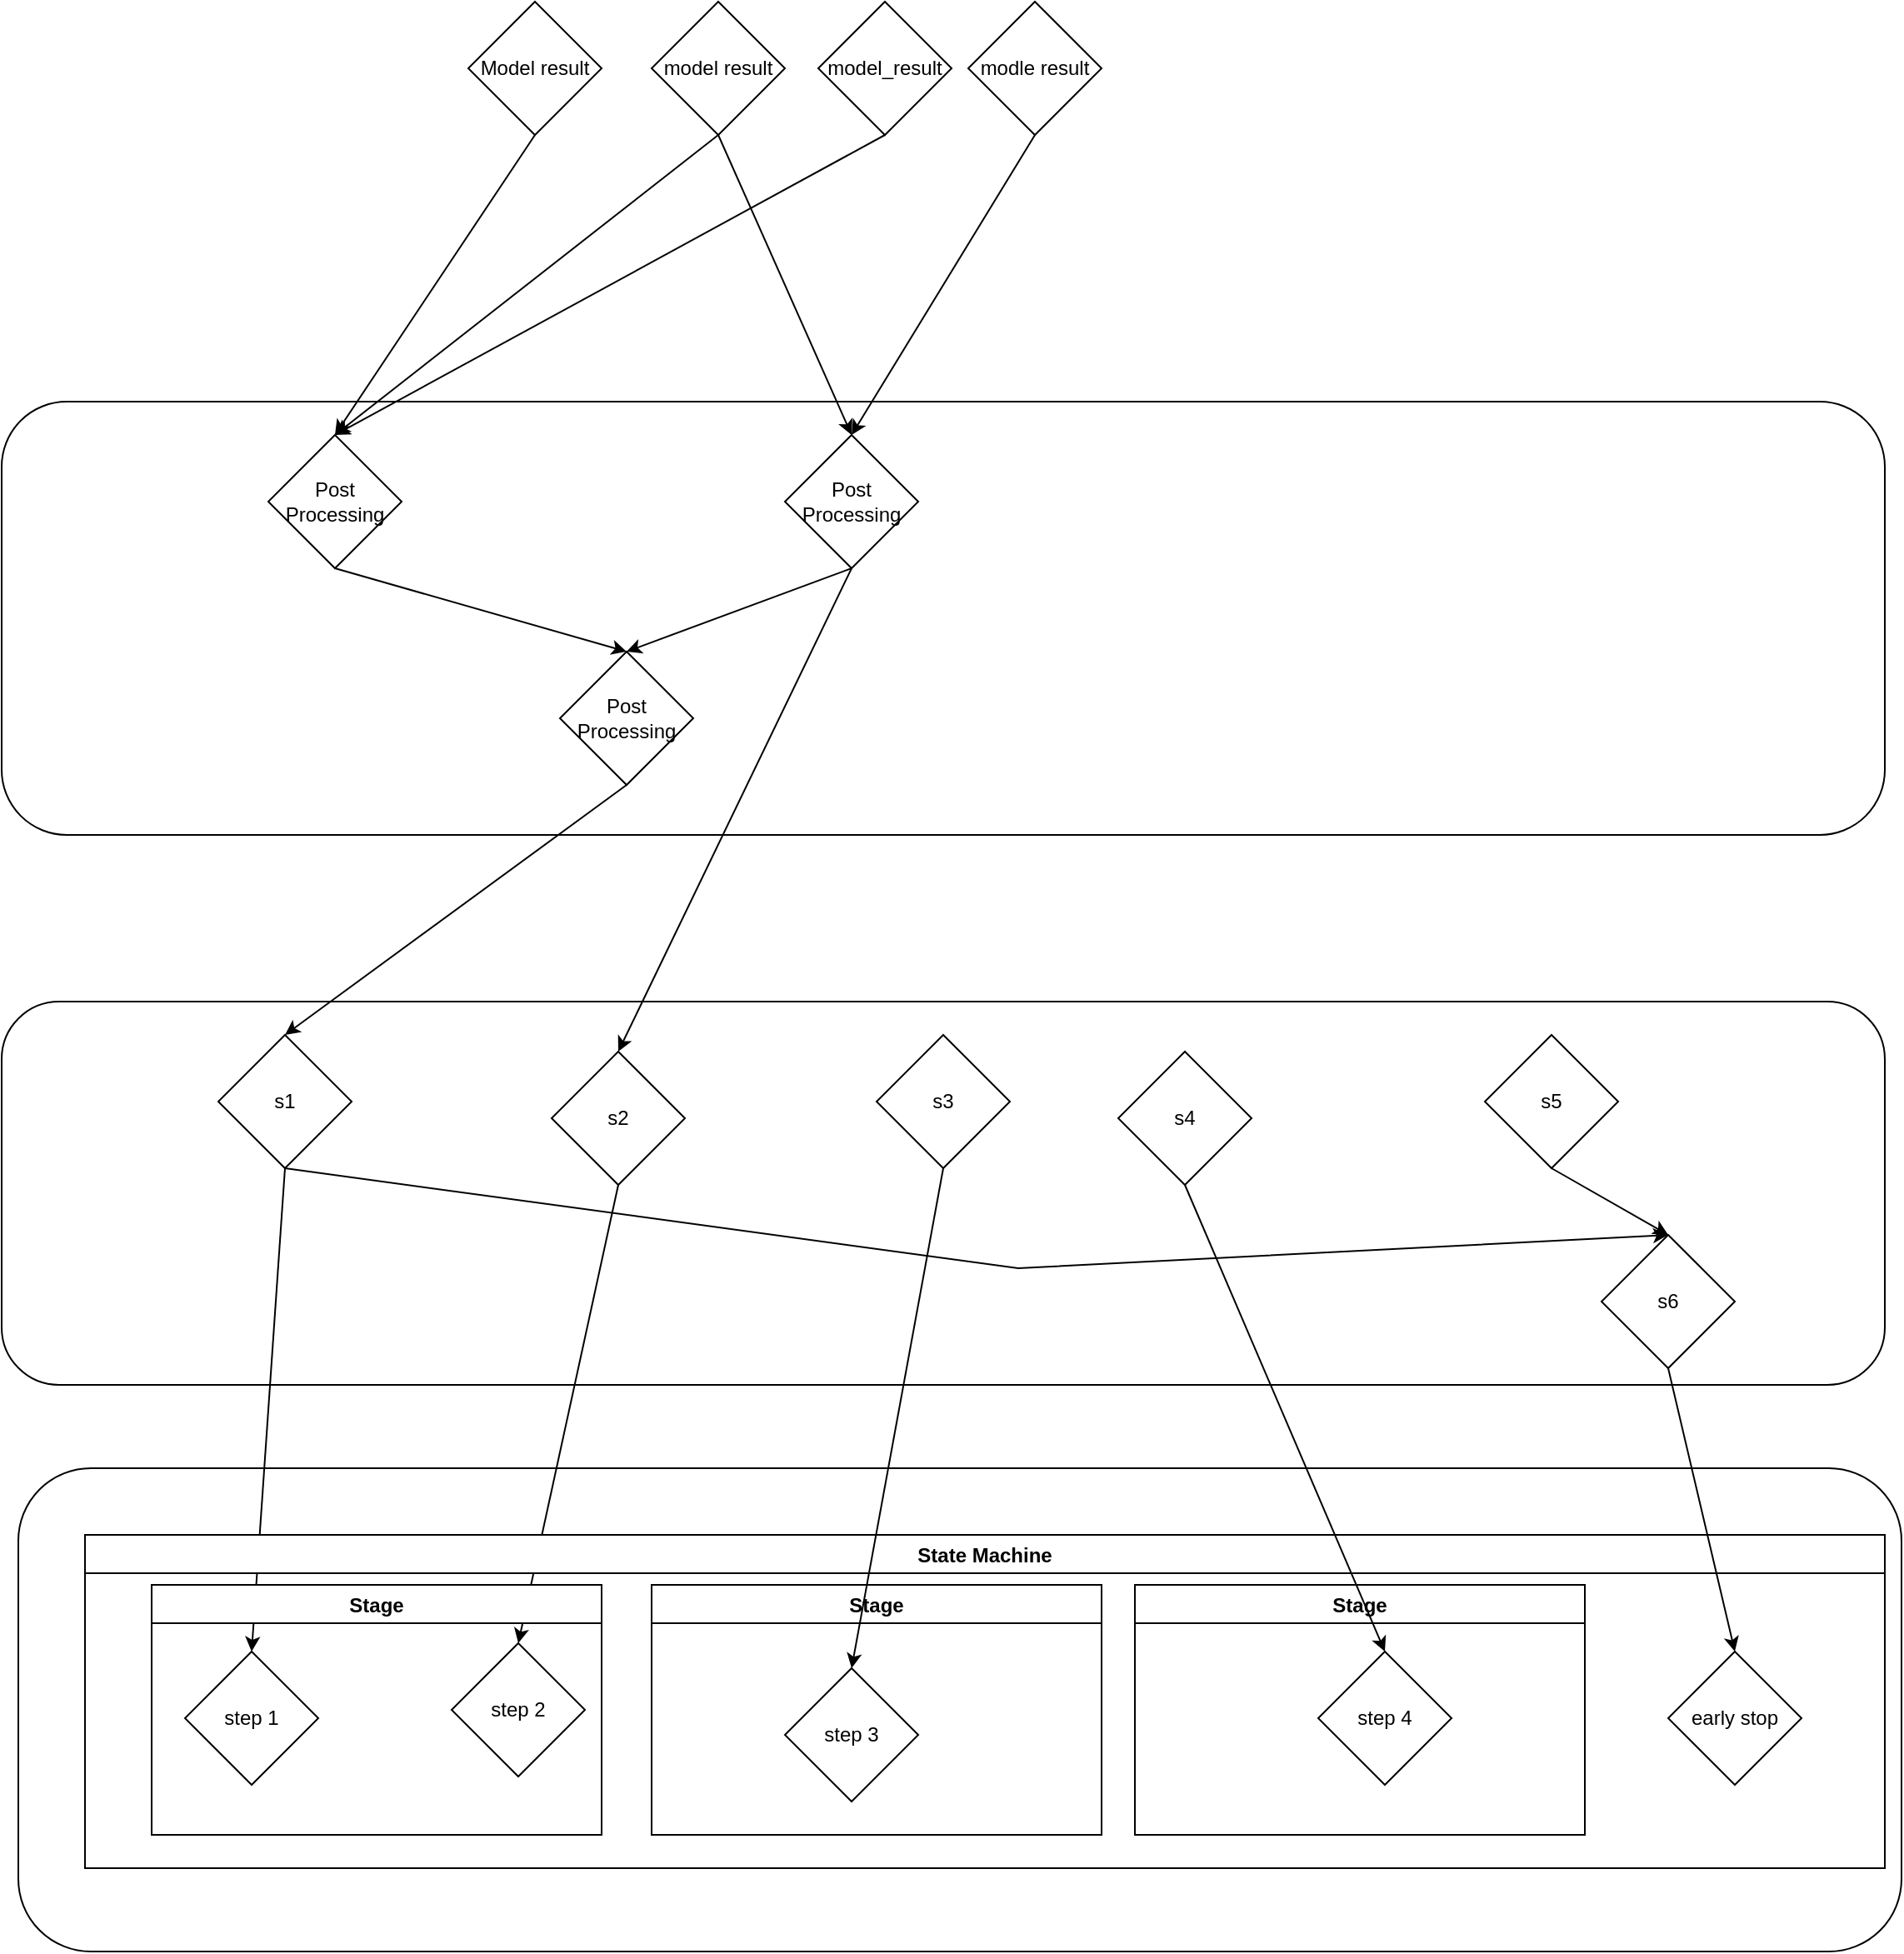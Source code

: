<mxfile version="20.2.8" type="github">
  <diagram id="BJI3xNHQ8R5ehNiIwT6n" name="Page-1">
    <mxGraphModel dx="2015" dy="1223" grid="1" gridSize="10" guides="1" tooltips="1" connect="1" arrows="1" fold="1" page="1" pageScale="1" pageWidth="850" pageHeight="1100" math="0" shadow="0">
      <root>
        <mxCell id="0" />
        <mxCell id="1" parent="0" />
        <mxCell id="uWONGtNZ0kuJZhmDw41E-11" value="model result" style="rhombus;whiteSpace=wrap;html=1;" vertex="1" parent="1">
          <mxGeometry x="480" y="40" width="80" height="80" as="geometry" />
        </mxCell>
        <mxCell id="uWONGtNZ0kuJZhmDw41E-16" value="Model result" style="rhombus;whiteSpace=wrap;html=1;" vertex="1" parent="1">
          <mxGeometry x="370" y="40" width="80" height="80" as="geometry" />
        </mxCell>
        <mxCell id="uWONGtNZ0kuJZhmDw41E-18" value="model_result" style="rhombus;whiteSpace=wrap;html=1;" vertex="1" parent="1">
          <mxGeometry x="580" y="40" width="80" height="80" as="geometry" />
        </mxCell>
        <mxCell id="uWONGtNZ0kuJZhmDw41E-20" value="modle result" style="rhombus;whiteSpace=wrap;html=1;" vertex="1" parent="1">
          <mxGeometry x="670" y="40" width="80" height="80" as="geometry" />
        </mxCell>
        <mxCell id="uWONGtNZ0kuJZhmDw41E-21" value="" style="rounded=1;whiteSpace=wrap;html=1;" vertex="1" parent="1">
          <mxGeometry x="90" y="280" width="1130" height="260" as="geometry" />
        </mxCell>
        <mxCell id="uWONGtNZ0kuJZhmDw41E-22" value="Post Processing" style="rhombus;whiteSpace=wrap;html=1;" vertex="1" parent="1">
          <mxGeometry x="250" y="300" width="80" height="80" as="geometry" />
        </mxCell>
        <mxCell id="uWONGtNZ0kuJZhmDw41E-23" value="" style="endArrow=classic;html=1;rounded=0;exitX=0.5;exitY=1;exitDx=0;exitDy=0;entryX=0.5;entryY=0;entryDx=0;entryDy=0;" edge="1" parent="1" source="uWONGtNZ0kuJZhmDw41E-16" target="uWONGtNZ0kuJZhmDw41E-22">
          <mxGeometry width="50" height="50" relative="1" as="geometry">
            <mxPoint x="620" y="390" as="sourcePoint" />
            <mxPoint x="670" y="340" as="targetPoint" />
          </mxGeometry>
        </mxCell>
        <mxCell id="uWONGtNZ0kuJZhmDw41E-24" value="" style="endArrow=classic;html=1;rounded=0;exitX=0.5;exitY=1;exitDx=0;exitDy=0;entryX=0.5;entryY=0;entryDx=0;entryDy=0;" edge="1" parent="1" source="uWONGtNZ0kuJZhmDw41E-11" target="uWONGtNZ0kuJZhmDw41E-22">
          <mxGeometry width="50" height="50" relative="1" as="geometry">
            <mxPoint x="620" y="390" as="sourcePoint" />
            <mxPoint x="670" y="340" as="targetPoint" />
          </mxGeometry>
        </mxCell>
        <mxCell id="uWONGtNZ0kuJZhmDw41E-25" value="" style="endArrow=classic;html=1;rounded=0;exitX=0.5;exitY=1;exitDx=0;exitDy=0;entryX=0.5;entryY=0;entryDx=0;entryDy=0;" edge="1" parent="1" source="uWONGtNZ0kuJZhmDw41E-18" target="uWONGtNZ0kuJZhmDw41E-22">
          <mxGeometry width="50" height="50" relative="1" as="geometry">
            <mxPoint x="620" y="390" as="sourcePoint" />
            <mxPoint x="670" y="340" as="targetPoint" />
          </mxGeometry>
        </mxCell>
        <mxCell id="uWONGtNZ0kuJZhmDw41E-26" value="Post Processing" style="rhombus;whiteSpace=wrap;html=1;" vertex="1" parent="1">
          <mxGeometry x="425" y="430" width="80" height="80" as="geometry" />
        </mxCell>
        <mxCell id="uWONGtNZ0kuJZhmDw41E-27" value="Post Processing" style="rhombus;whiteSpace=wrap;html=1;" vertex="1" parent="1">
          <mxGeometry x="560" y="300" width="80" height="80" as="geometry" />
        </mxCell>
        <mxCell id="uWONGtNZ0kuJZhmDw41E-28" value="" style="endArrow=classic;html=1;rounded=0;entryX=0.5;entryY=0;entryDx=0;entryDy=0;exitX=0.5;exitY=1;exitDx=0;exitDy=0;" edge="1" parent="1" source="uWONGtNZ0kuJZhmDw41E-11" target="uWONGtNZ0kuJZhmDw41E-27">
          <mxGeometry width="50" height="50" relative="1" as="geometry">
            <mxPoint x="440" y="230" as="sourcePoint" />
            <mxPoint x="670" y="340" as="targetPoint" />
          </mxGeometry>
        </mxCell>
        <mxCell id="uWONGtNZ0kuJZhmDw41E-29" value="" style="endArrow=classic;html=1;rounded=0;exitX=0.5;exitY=1;exitDx=0;exitDy=0;entryX=0.5;entryY=0;entryDx=0;entryDy=0;" edge="1" parent="1" source="uWONGtNZ0kuJZhmDw41E-20" target="uWONGtNZ0kuJZhmDw41E-27">
          <mxGeometry width="50" height="50" relative="1" as="geometry">
            <mxPoint x="620" y="390" as="sourcePoint" />
            <mxPoint x="670" y="340" as="targetPoint" />
          </mxGeometry>
        </mxCell>
        <mxCell id="uWONGtNZ0kuJZhmDw41E-30" value="" style="endArrow=classic;html=1;rounded=0;exitX=0.5;exitY=1;exitDx=0;exitDy=0;entryX=0.5;entryY=0;entryDx=0;entryDy=0;" edge="1" parent="1" source="uWONGtNZ0kuJZhmDw41E-22" target="uWONGtNZ0kuJZhmDw41E-26">
          <mxGeometry width="50" height="50" relative="1" as="geometry">
            <mxPoint x="620" y="390" as="sourcePoint" />
            <mxPoint x="670" y="340" as="targetPoint" />
          </mxGeometry>
        </mxCell>
        <mxCell id="uWONGtNZ0kuJZhmDw41E-31" value="" style="endArrow=classic;html=1;rounded=0;exitX=0.5;exitY=1;exitDx=0;exitDy=0;entryX=0.5;entryY=0;entryDx=0;entryDy=0;" edge="1" parent="1" source="uWONGtNZ0kuJZhmDw41E-27" target="uWONGtNZ0kuJZhmDw41E-26">
          <mxGeometry width="50" height="50" relative="1" as="geometry">
            <mxPoint x="620" y="390" as="sourcePoint" />
            <mxPoint x="670" y="340" as="targetPoint" />
          </mxGeometry>
        </mxCell>
        <mxCell id="uWONGtNZ0kuJZhmDw41E-32" value="" style="rounded=1;whiteSpace=wrap;html=1;" vertex="1" parent="1">
          <mxGeometry x="90" y="640" width="1130" height="230" as="geometry" />
        </mxCell>
        <mxCell id="uWONGtNZ0kuJZhmDw41E-33" value="s1" style="rhombus;whiteSpace=wrap;html=1;" vertex="1" parent="1">
          <mxGeometry x="220" y="660" width="80" height="80" as="geometry" />
        </mxCell>
        <mxCell id="uWONGtNZ0kuJZhmDw41E-35" value="s5" style="rhombus;whiteSpace=wrap;html=1;" vertex="1" parent="1">
          <mxGeometry x="980" y="660" width="80" height="80" as="geometry" />
        </mxCell>
        <mxCell id="uWONGtNZ0kuJZhmDw41E-36" value="s4" style="rhombus;whiteSpace=wrap;html=1;" vertex="1" parent="1">
          <mxGeometry x="760" y="670" width="80" height="80" as="geometry" />
        </mxCell>
        <mxCell id="uWONGtNZ0kuJZhmDw41E-37" value="s2" style="rhombus;whiteSpace=wrap;html=1;" vertex="1" parent="1">
          <mxGeometry x="420" y="670" width="80" height="80" as="geometry" />
        </mxCell>
        <mxCell id="uWONGtNZ0kuJZhmDw41E-38" value="s3" style="rhombus;whiteSpace=wrap;html=1;" vertex="1" parent="1">
          <mxGeometry x="615" y="660" width="80" height="80" as="geometry" />
        </mxCell>
        <mxCell id="uWONGtNZ0kuJZhmDw41E-39" value="" style="endArrow=classic;html=1;rounded=0;exitX=0.5;exitY=1;exitDx=0;exitDy=0;entryX=0.5;entryY=0;entryDx=0;entryDy=0;" edge="1" parent="1" source="uWONGtNZ0kuJZhmDw41E-26" target="uWONGtNZ0kuJZhmDw41E-33">
          <mxGeometry width="50" height="50" relative="1" as="geometry">
            <mxPoint x="620" y="640" as="sourcePoint" />
            <mxPoint x="670" y="590" as="targetPoint" />
          </mxGeometry>
        </mxCell>
        <mxCell id="uWONGtNZ0kuJZhmDw41E-40" value="" style="endArrow=classic;html=1;rounded=0;entryX=0.5;entryY=0;entryDx=0;entryDy=0;" edge="1" parent="1" target="uWONGtNZ0kuJZhmDw41E-37">
          <mxGeometry width="50" height="50" relative="1" as="geometry">
            <mxPoint x="600" y="380" as="sourcePoint" />
            <mxPoint x="670" y="590" as="targetPoint" />
          </mxGeometry>
        </mxCell>
        <mxCell id="uWONGtNZ0kuJZhmDw41E-41" value="" style="rounded=1;whiteSpace=wrap;html=1;" vertex="1" parent="1">
          <mxGeometry x="100" y="920" width="1130" height="290" as="geometry" />
        </mxCell>
        <mxCell id="uWONGtNZ0kuJZhmDw41E-42" value="step 1" style="rhombus;whiteSpace=wrap;html=1;" vertex="1" parent="1">
          <mxGeometry x="200" y="1030" width="80" height="80" as="geometry" />
        </mxCell>
        <mxCell id="uWONGtNZ0kuJZhmDw41E-43" value="" style="endArrow=classic;html=1;rounded=0;exitX=0.5;exitY=1;exitDx=0;exitDy=0;entryX=0.5;entryY=0;entryDx=0;entryDy=0;" edge="1" parent="1" source="uWONGtNZ0kuJZhmDw41E-33" target="uWONGtNZ0kuJZhmDw41E-44">
          <mxGeometry width="50" height="50" relative="1" as="geometry">
            <mxPoint x="620" y="960" as="sourcePoint" />
            <mxPoint x="670" y="910" as="targetPoint" />
            <Array as="points">
              <mxPoint x="700" y="800" />
            </Array>
          </mxGeometry>
        </mxCell>
        <mxCell id="uWONGtNZ0kuJZhmDw41E-44" value="s6" style="rhombus;whiteSpace=wrap;html=1;" vertex="1" parent="1">
          <mxGeometry x="1050" y="780" width="80" height="80" as="geometry" />
        </mxCell>
        <mxCell id="uWONGtNZ0kuJZhmDw41E-46" value="step 2" style="rhombus;whiteSpace=wrap;html=1;" vertex="1" parent="1">
          <mxGeometry x="360" y="1025" width="80" height="80" as="geometry" />
        </mxCell>
        <mxCell id="uWONGtNZ0kuJZhmDw41E-47" value="step 3" style="rhombus;whiteSpace=wrap;html=1;" vertex="1" parent="1">
          <mxGeometry x="560" y="1040" width="80" height="80" as="geometry" />
        </mxCell>
        <mxCell id="uWONGtNZ0kuJZhmDw41E-48" value="step 4" style="rhombus;whiteSpace=wrap;html=1;" vertex="1" parent="1">
          <mxGeometry x="880" y="1030" width="80" height="80" as="geometry" />
        </mxCell>
        <mxCell id="uWONGtNZ0kuJZhmDw41E-49" value="" style="endArrow=classic;html=1;rounded=0;entryX=0.5;entryY=0;entryDx=0;entryDy=0;" edge="1" parent="1" target="uWONGtNZ0kuJZhmDw41E-42">
          <mxGeometry width="50" height="50" relative="1" as="geometry">
            <mxPoint x="260" y="740" as="sourcePoint" />
            <mxPoint x="670" y="910" as="targetPoint" />
          </mxGeometry>
        </mxCell>
        <mxCell id="uWONGtNZ0kuJZhmDw41E-50" value="" style="endArrow=classic;html=1;rounded=0;exitX=0.5;exitY=1;exitDx=0;exitDy=0;entryX=0.5;entryY=0;entryDx=0;entryDy=0;" edge="1" parent="1" source="uWONGtNZ0kuJZhmDw41E-37" target="uWONGtNZ0kuJZhmDw41E-46">
          <mxGeometry width="50" height="50" relative="1" as="geometry">
            <mxPoint x="620" y="960" as="sourcePoint" />
            <mxPoint x="670" y="910" as="targetPoint" />
          </mxGeometry>
        </mxCell>
        <mxCell id="uWONGtNZ0kuJZhmDw41E-51" value="Stage" style="swimlane;" vertex="1" parent="1">
          <mxGeometry x="180" y="990" width="270" height="150" as="geometry" />
        </mxCell>
        <mxCell id="uWONGtNZ0kuJZhmDw41E-54" value="Stage" style="swimlane;" vertex="1" parent="1">
          <mxGeometry x="480" y="990" width="270" height="150" as="geometry" />
        </mxCell>
        <mxCell id="uWONGtNZ0kuJZhmDw41E-55" value="Stage" style="swimlane;" vertex="1" parent="1">
          <mxGeometry x="770" y="990" width="270" height="150" as="geometry" />
        </mxCell>
        <mxCell id="uWONGtNZ0kuJZhmDw41E-56" value="State Machine" style="swimlane;" vertex="1" parent="1">
          <mxGeometry x="140" y="960" width="1080" height="200" as="geometry" />
        </mxCell>
        <mxCell id="uWONGtNZ0kuJZhmDw41E-61" value="early stop" style="rhombus;whiteSpace=wrap;html=1;" vertex="1" parent="uWONGtNZ0kuJZhmDw41E-56">
          <mxGeometry x="950" y="70" width="80" height="80" as="geometry" />
        </mxCell>
        <mxCell id="uWONGtNZ0kuJZhmDw41E-57" value="" style="endArrow=classic;html=1;rounded=0;exitX=0.5;exitY=1;exitDx=0;exitDy=0;entryX=0.5;entryY=0;entryDx=0;entryDy=0;" edge="1" parent="1" source="uWONGtNZ0kuJZhmDw41E-38" target="uWONGtNZ0kuJZhmDw41E-47">
          <mxGeometry width="50" height="50" relative="1" as="geometry">
            <mxPoint x="620" y="960" as="sourcePoint" />
            <mxPoint x="670" y="910" as="targetPoint" />
          </mxGeometry>
        </mxCell>
        <mxCell id="uWONGtNZ0kuJZhmDw41E-58" value="" style="endArrow=classic;html=1;rounded=0;exitX=0.5;exitY=1;exitDx=0;exitDy=0;entryX=0.5;entryY=0;entryDx=0;entryDy=0;" edge="1" parent="1" source="uWONGtNZ0kuJZhmDw41E-36" target="uWONGtNZ0kuJZhmDw41E-48">
          <mxGeometry width="50" height="50" relative="1" as="geometry">
            <mxPoint x="620" y="960" as="sourcePoint" />
            <mxPoint x="670" y="910" as="targetPoint" />
          </mxGeometry>
        </mxCell>
        <mxCell id="uWONGtNZ0kuJZhmDw41E-62" value="" style="endArrow=classic;html=1;rounded=0;exitX=0.5;exitY=1;exitDx=0;exitDy=0;entryX=0.5;entryY=0;entryDx=0;entryDy=0;" edge="1" parent="1" source="uWONGtNZ0kuJZhmDw41E-44" target="uWONGtNZ0kuJZhmDw41E-61">
          <mxGeometry width="50" height="50" relative="1" as="geometry">
            <mxPoint x="1040" y="790" as="sourcePoint" />
            <mxPoint x="1090" y="740" as="targetPoint" />
          </mxGeometry>
        </mxCell>
        <mxCell id="uWONGtNZ0kuJZhmDw41E-63" value="" style="endArrow=classic;html=1;rounded=0;exitX=0.5;exitY=1;exitDx=0;exitDy=0;entryX=0.5;entryY=0;entryDx=0;entryDy=0;" edge="1" parent="1" source="uWONGtNZ0kuJZhmDw41E-35" target="uWONGtNZ0kuJZhmDw41E-44">
          <mxGeometry width="50" height="50" relative="1" as="geometry">
            <mxPoint x="1040" y="790" as="sourcePoint" />
            <mxPoint x="1090" y="740" as="targetPoint" />
          </mxGeometry>
        </mxCell>
      </root>
    </mxGraphModel>
  </diagram>
</mxfile>

